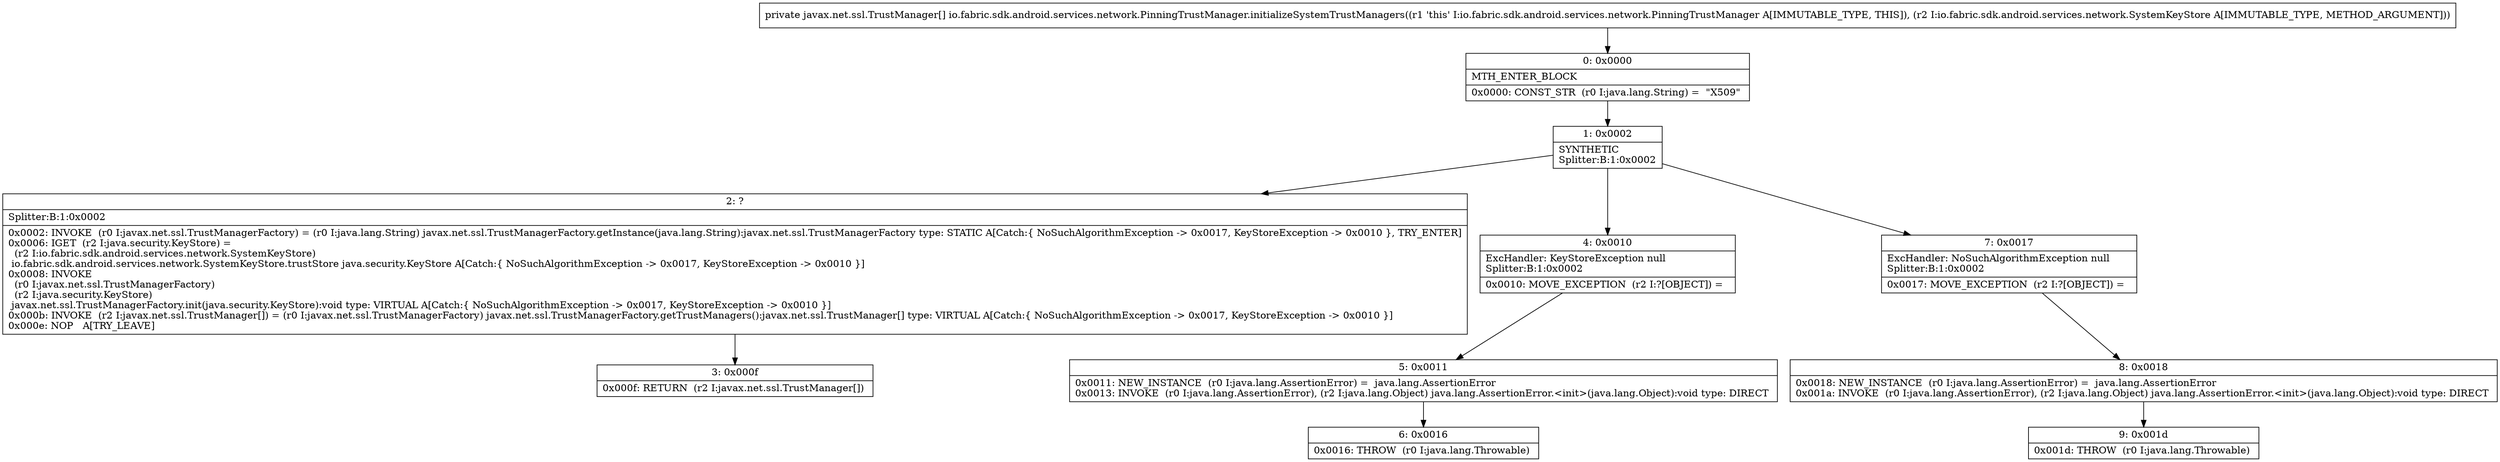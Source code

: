 digraph "CFG forio.fabric.sdk.android.services.network.PinningTrustManager.initializeSystemTrustManagers(Lio\/fabric\/sdk\/android\/services\/network\/SystemKeyStore;)[Ljavax\/net\/ssl\/TrustManager;" {
Node_0 [shape=record,label="{0\:\ 0x0000|MTH_ENTER_BLOCK\l|0x0000: CONST_STR  (r0 I:java.lang.String) =  \"X509\" \l}"];
Node_1 [shape=record,label="{1\:\ 0x0002|SYNTHETIC\lSplitter:B:1:0x0002\l}"];
Node_2 [shape=record,label="{2\:\ ?|Splitter:B:1:0x0002\l|0x0002: INVOKE  (r0 I:javax.net.ssl.TrustManagerFactory) = (r0 I:java.lang.String) javax.net.ssl.TrustManagerFactory.getInstance(java.lang.String):javax.net.ssl.TrustManagerFactory type: STATIC A[Catch:\{ NoSuchAlgorithmException \-\> 0x0017, KeyStoreException \-\> 0x0010 \}, TRY_ENTER]\l0x0006: IGET  (r2 I:java.security.KeyStore) = \l  (r2 I:io.fabric.sdk.android.services.network.SystemKeyStore)\l io.fabric.sdk.android.services.network.SystemKeyStore.trustStore java.security.KeyStore A[Catch:\{ NoSuchAlgorithmException \-\> 0x0017, KeyStoreException \-\> 0x0010 \}]\l0x0008: INVOKE  \l  (r0 I:javax.net.ssl.TrustManagerFactory)\l  (r2 I:java.security.KeyStore)\l javax.net.ssl.TrustManagerFactory.init(java.security.KeyStore):void type: VIRTUAL A[Catch:\{ NoSuchAlgorithmException \-\> 0x0017, KeyStoreException \-\> 0x0010 \}]\l0x000b: INVOKE  (r2 I:javax.net.ssl.TrustManager[]) = (r0 I:javax.net.ssl.TrustManagerFactory) javax.net.ssl.TrustManagerFactory.getTrustManagers():javax.net.ssl.TrustManager[] type: VIRTUAL A[Catch:\{ NoSuchAlgorithmException \-\> 0x0017, KeyStoreException \-\> 0x0010 \}]\l0x000e: NOP   A[TRY_LEAVE]\l}"];
Node_3 [shape=record,label="{3\:\ 0x000f|0x000f: RETURN  (r2 I:javax.net.ssl.TrustManager[]) \l}"];
Node_4 [shape=record,label="{4\:\ 0x0010|ExcHandler: KeyStoreException null\lSplitter:B:1:0x0002\l|0x0010: MOVE_EXCEPTION  (r2 I:?[OBJECT]) =  \l}"];
Node_5 [shape=record,label="{5\:\ 0x0011|0x0011: NEW_INSTANCE  (r0 I:java.lang.AssertionError) =  java.lang.AssertionError \l0x0013: INVOKE  (r0 I:java.lang.AssertionError), (r2 I:java.lang.Object) java.lang.AssertionError.\<init\>(java.lang.Object):void type: DIRECT \l}"];
Node_6 [shape=record,label="{6\:\ 0x0016|0x0016: THROW  (r0 I:java.lang.Throwable) \l}"];
Node_7 [shape=record,label="{7\:\ 0x0017|ExcHandler: NoSuchAlgorithmException null\lSplitter:B:1:0x0002\l|0x0017: MOVE_EXCEPTION  (r2 I:?[OBJECT]) =  \l}"];
Node_8 [shape=record,label="{8\:\ 0x0018|0x0018: NEW_INSTANCE  (r0 I:java.lang.AssertionError) =  java.lang.AssertionError \l0x001a: INVOKE  (r0 I:java.lang.AssertionError), (r2 I:java.lang.Object) java.lang.AssertionError.\<init\>(java.lang.Object):void type: DIRECT \l}"];
Node_9 [shape=record,label="{9\:\ 0x001d|0x001d: THROW  (r0 I:java.lang.Throwable) \l}"];
MethodNode[shape=record,label="{private javax.net.ssl.TrustManager[] io.fabric.sdk.android.services.network.PinningTrustManager.initializeSystemTrustManagers((r1 'this' I:io.fabric.sdk.android.services.network.PinningTrustManager A[IMMUTABLE_TYPE, THIS]), (r2 I:io.fabric.sdk.android.services.network.SystemKeyStore A[IMMUTABLE_TYPE, METHOD_ARGUMENT])) }"];
MethodNode -> Node_0;
Node_0 -> Node_1;
Node_1 -> Node_2;
Node_1 -> Node_7;
Node_1 -> Node_4;
Node_2 -> Node_3;
Node_4 -> Node_5;
Node_5 -> Node_6;
Node_7 -> Node_8;
Node_8 -> Node_9;
}

